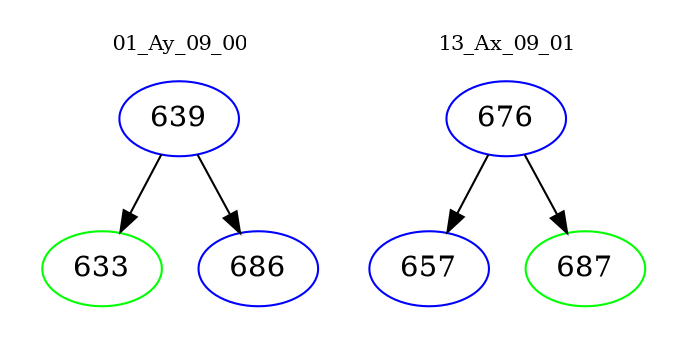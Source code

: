 digraph{
subgraph cluster_0 {
color = white
label = "01_Ay_09_00";
fontsize=10;
T0_639 [label="639", color="blue"]
T0_639 -> T0_633 [color="black"]
T0_633 [label="633", color="green"]
T0_639 -> T0_686 [color="black"]
T0_686 [label="686", color="blue"]
}
subgraph cluster_1 {
color = white
label = "13_Ax_09_01";
fontsize=10;
T1_676 [label="676", color="blue"]
T1_676 -> T1_657 [color="black"]
T1_657 [label="657", color="blue"]
T1_676 -> T1_687 [color="black"]
T1_687 [label="687", color="green"]
}
}
